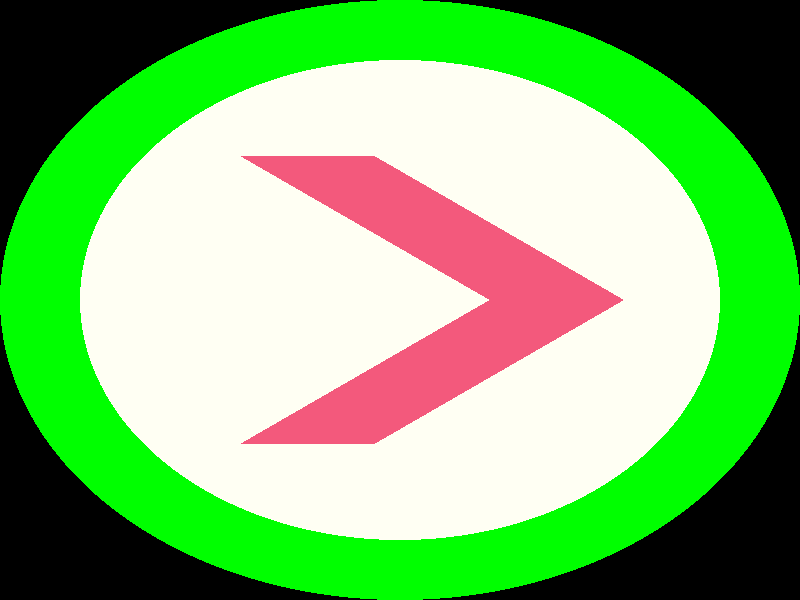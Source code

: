// To compile:
// /usr/local/povray-3.7.0.rc3/bin/povray +L/usr/local/povray-3.7.0.rc3/share/povray-3.7/include/ +INextButton.pov +H80 +W80 +Q9 +A0.1 +Am2 +UA
#include "colors.inc"
#include "metals.inc"
#include "glass.inc"
#include "textures.inc"

#declare Plastic=
  texture
{
  pigment {color 1.2*Wheat} finish {ambient 0.3 reflection {0.3 metallic}}
}

#declare T_Velour_Vert =
  texture
{
  pigment { Green }
  normal {
    bumps 0.5  // controls depth of bumps
    scale 0.25 // controls width of bumps
  }
}
global_settings {
  assumed_gamma 1
  ambient_light White // Ambient light is back!
}

camera {
  orthographic
  location <0,0,1000>
  right 2*x up 2*y direction -z
}

light_source { <-50,100,100>, White }

// Uncomment to highlight the button
light_source { <0,0,100>, White*0.6 }

// Round button
#declare b_round = sphere {
  <0,0,-1>,1
  // Squash the sphere in Z
  scale <1,1,0.2>
}

// Rounded square button
#declare b_rsquare = superellipsoid {
  // Adjust first parameter: 1=circle, 0=square
  <0.2,0.15>
  translate -z scale <1,1,0.2>
}

// Hollow round button
#declare b_hround = difference {
  sphere { <0,0,-0.1>,1 }
  sphere { <0,0,1>,1 scale 1.4 }
  scale <1,1,0.2>
}

// Right arrow
#declare c_rarrow = prism {
  // Object extends in Z range 0..1
  0, 1,
  6, <-1,-1>,<-0.3,-1>,<1,0>,<-0.3,1>,<-1,1>,<0.3,0>
  rotate 90*x
  scale <0.6,0.6,1>
}

// Button finish
#declare f_button = finish {
  ambient 0.1
  diffuse 0.3
  specular 0
  phong 0.6 phong_size 20
}

// Content finish
#declare f_content = finish {
  ambient 0.7
  diffuse 0.3
  specular 0
  phong 0
}

// Outer ring and cylinder,
// cylinder is needed to block light when button is pushed down
#declare o_ring = merge {
  difference {
    cylinder { <0,0,0>,<0,0,-20>,1 }
    cylinder { <0,0,1>,<0,0,-21>,0.8 }
  }
  torus { 0.9,0.1 rotate 90*x }
}

// Button and its contents
difference {
  object { b_round
    texture { Plastic }}
  object { c_rarrow translate <0.1,0,-0.1> rotate <0,0,0>
    texture { pigment { color Col_Glass_Ruby } finish { f_content } } }
  scale <0.8,0.8,1>
}

// Ring
object { o_ring
  texture { T_Velour_Vert }
  translate -0.2*z // Align with Z center of round button
}
